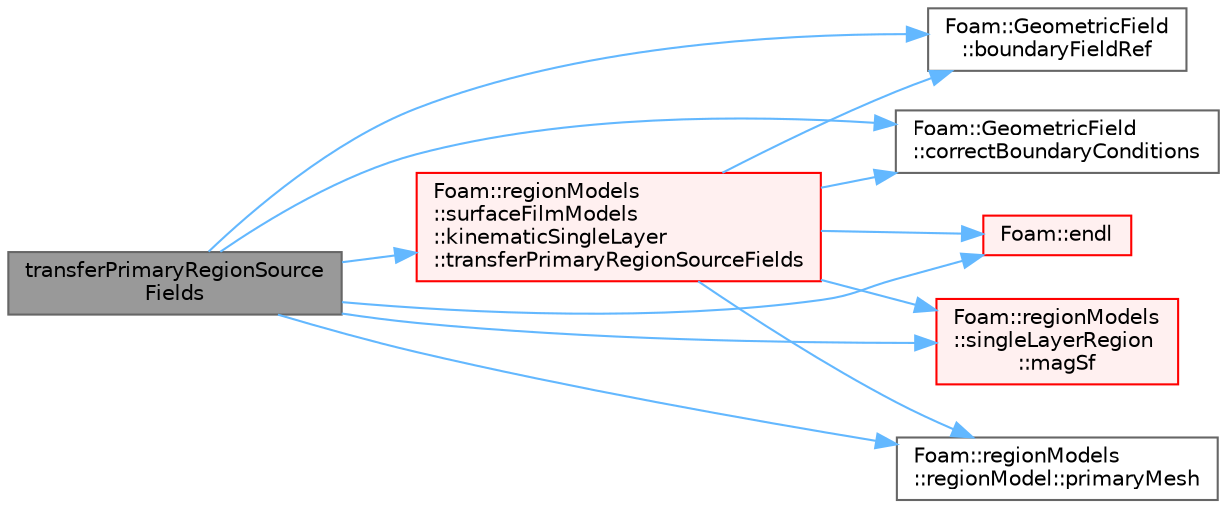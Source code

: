 digraph "transferPrimaryRegionSourceFields"
{
 // LATEX_PDF_SIZE
  bgcolor="transparent";
  edge [fontname=Helvetica,fontsize=10,labelfontname=Helvetica,labelfontsize=10];
  node [fontname=Helvetica,fontsize=10,shape=box,height=0.2,width=0.4];
  rankdir="LR";
  Node1 [id="Node000001",label="transferPrimaryRegionSource\lFields",height=0.2,width=0.4,color="gray40", fillcolor="grey60", style="filled", fontcolor="black",tooltip=" "];
  Node1 -> Node2 [id="edge1_Node000001_Node000002",color="steelblue1",style="solid",tooltip=" "];
  Node2 [id="Node000002",label="Foam::GeometricField\l::boundaryFieldRef",height=0.2,width=0.4,color="grey40", fillcolor="white", style="filled",URL="$classFoam_1_1GeometricField.html#a6edc5d66db5af23a74a30619ad7eed5a",tooltip=" "];
  Node1 -> Node3 [id="edge2_Node000001_Node000003",color="steelblue1",style="solid",tooltip=" "];
  Node3 [id="Node000003",label="Foam::GeometricField\l::correctBoundaryConditions",height=0.2,width=0.4,color="grey40", fillcolor="white", style="filled",URL="$classFoam_1_1GeometricField.html#acaf6878ef900e593c4b20812f1b567d6",tooltip=" "];
  Node1 -> Node4 [id="edge3_Node000001_Node000004",color="steelblue1",style="solid",tooltip=" "];
  Node4 [id="Node000004",label="Foam::endl",height=0.2,width=0.4,color="red", fillcolor="#FFF0F0", style="filled",URL="$namespaceFoam.html#a7d5eca45a323264dc5fe811500ebda47",tooltip=" "];
  Node1 -> Node8 [id="edge4_Node000001_Node000008",color="steelblue1",style="solid",tooltip=" "];
  Node8 [id="Node000008",label="Foam::regionModels\l::singleLayerRegion\l::magSf",height=0.2,width=0.4,color="red", fillcolor="#FFF0F0", style="filled",URL="$classFoam_1_1regionModels_1_1singleLayerRegion.html#a731a7fa3f5bd4f856355b52d64f38d1a",tooltip=" "];
  Node1 -> Node11 [id="edge5_Node000001_Node000011",color="steelblue1",style="solid",tooltip=" "];
  Node11 [id="Node000011",label="Foam::regionModels\l::regionModel::primaryMesh",height=0.2,width=0.4,color="grey40", fillcolor="white", style="filled",URL="$classFoam_1_1regionModels_1_1regionModel.html#ad7657593fa5de8fa730f98f5fd60146b",tooltip=" "];
  Node1 -> Node12 [id="edge6_Node000001_Node000012",color="steelblue1",style="solid",tooltip=" "];
  Node12 [id="Node000012",label="Foam::regionModels\l::surfaceFilmModels\l::kinematicSingleLayer\l::transferPrimaryRegionSourceFields",height=0.2,width=0.4,color="red", fillcolor="#FFF0F0", style="filled",URL="$classFoam_1_1regionModels_1_1surfaceFilmModels_1_1kinematicSingleLayer.html#ad280476804f72e6d48d182e2d0814a46",tooltip=" "];
  Node12 -> Node2 [id="edge7_Node000012_Node000002",color="steelblue1",style="solid",tooltip=" "];
  Node12 -> Node3 [id="edge8_Node000012_Node000003",color="steelblue1",style="solid",tooltip=" "];
  Node12 -> Node4 [id="edge9_Node000012_Node000004",color="steelblue1",style="solid",tooltip=" "];
  Node12 -> Node8 [id="edge10_Node000012_Node000008",color="steelblue1",style="solid",tooltip=" "];
  Node12 -> Node11 [id="edge11_Node000012_Node000011",color="steelblue1",style="solid",tooltip=" "];
}
